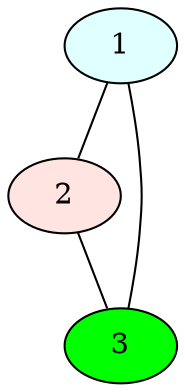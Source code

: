 graph dothi
{
	1 [fillcolor=LightCyan, style=filled]
	2 [fillcolor=MistyRose, style=filled]
	3 [fillcolor=green, style=filled]
	1 -- 2
	2 -- 3
	3 -- 1
}
